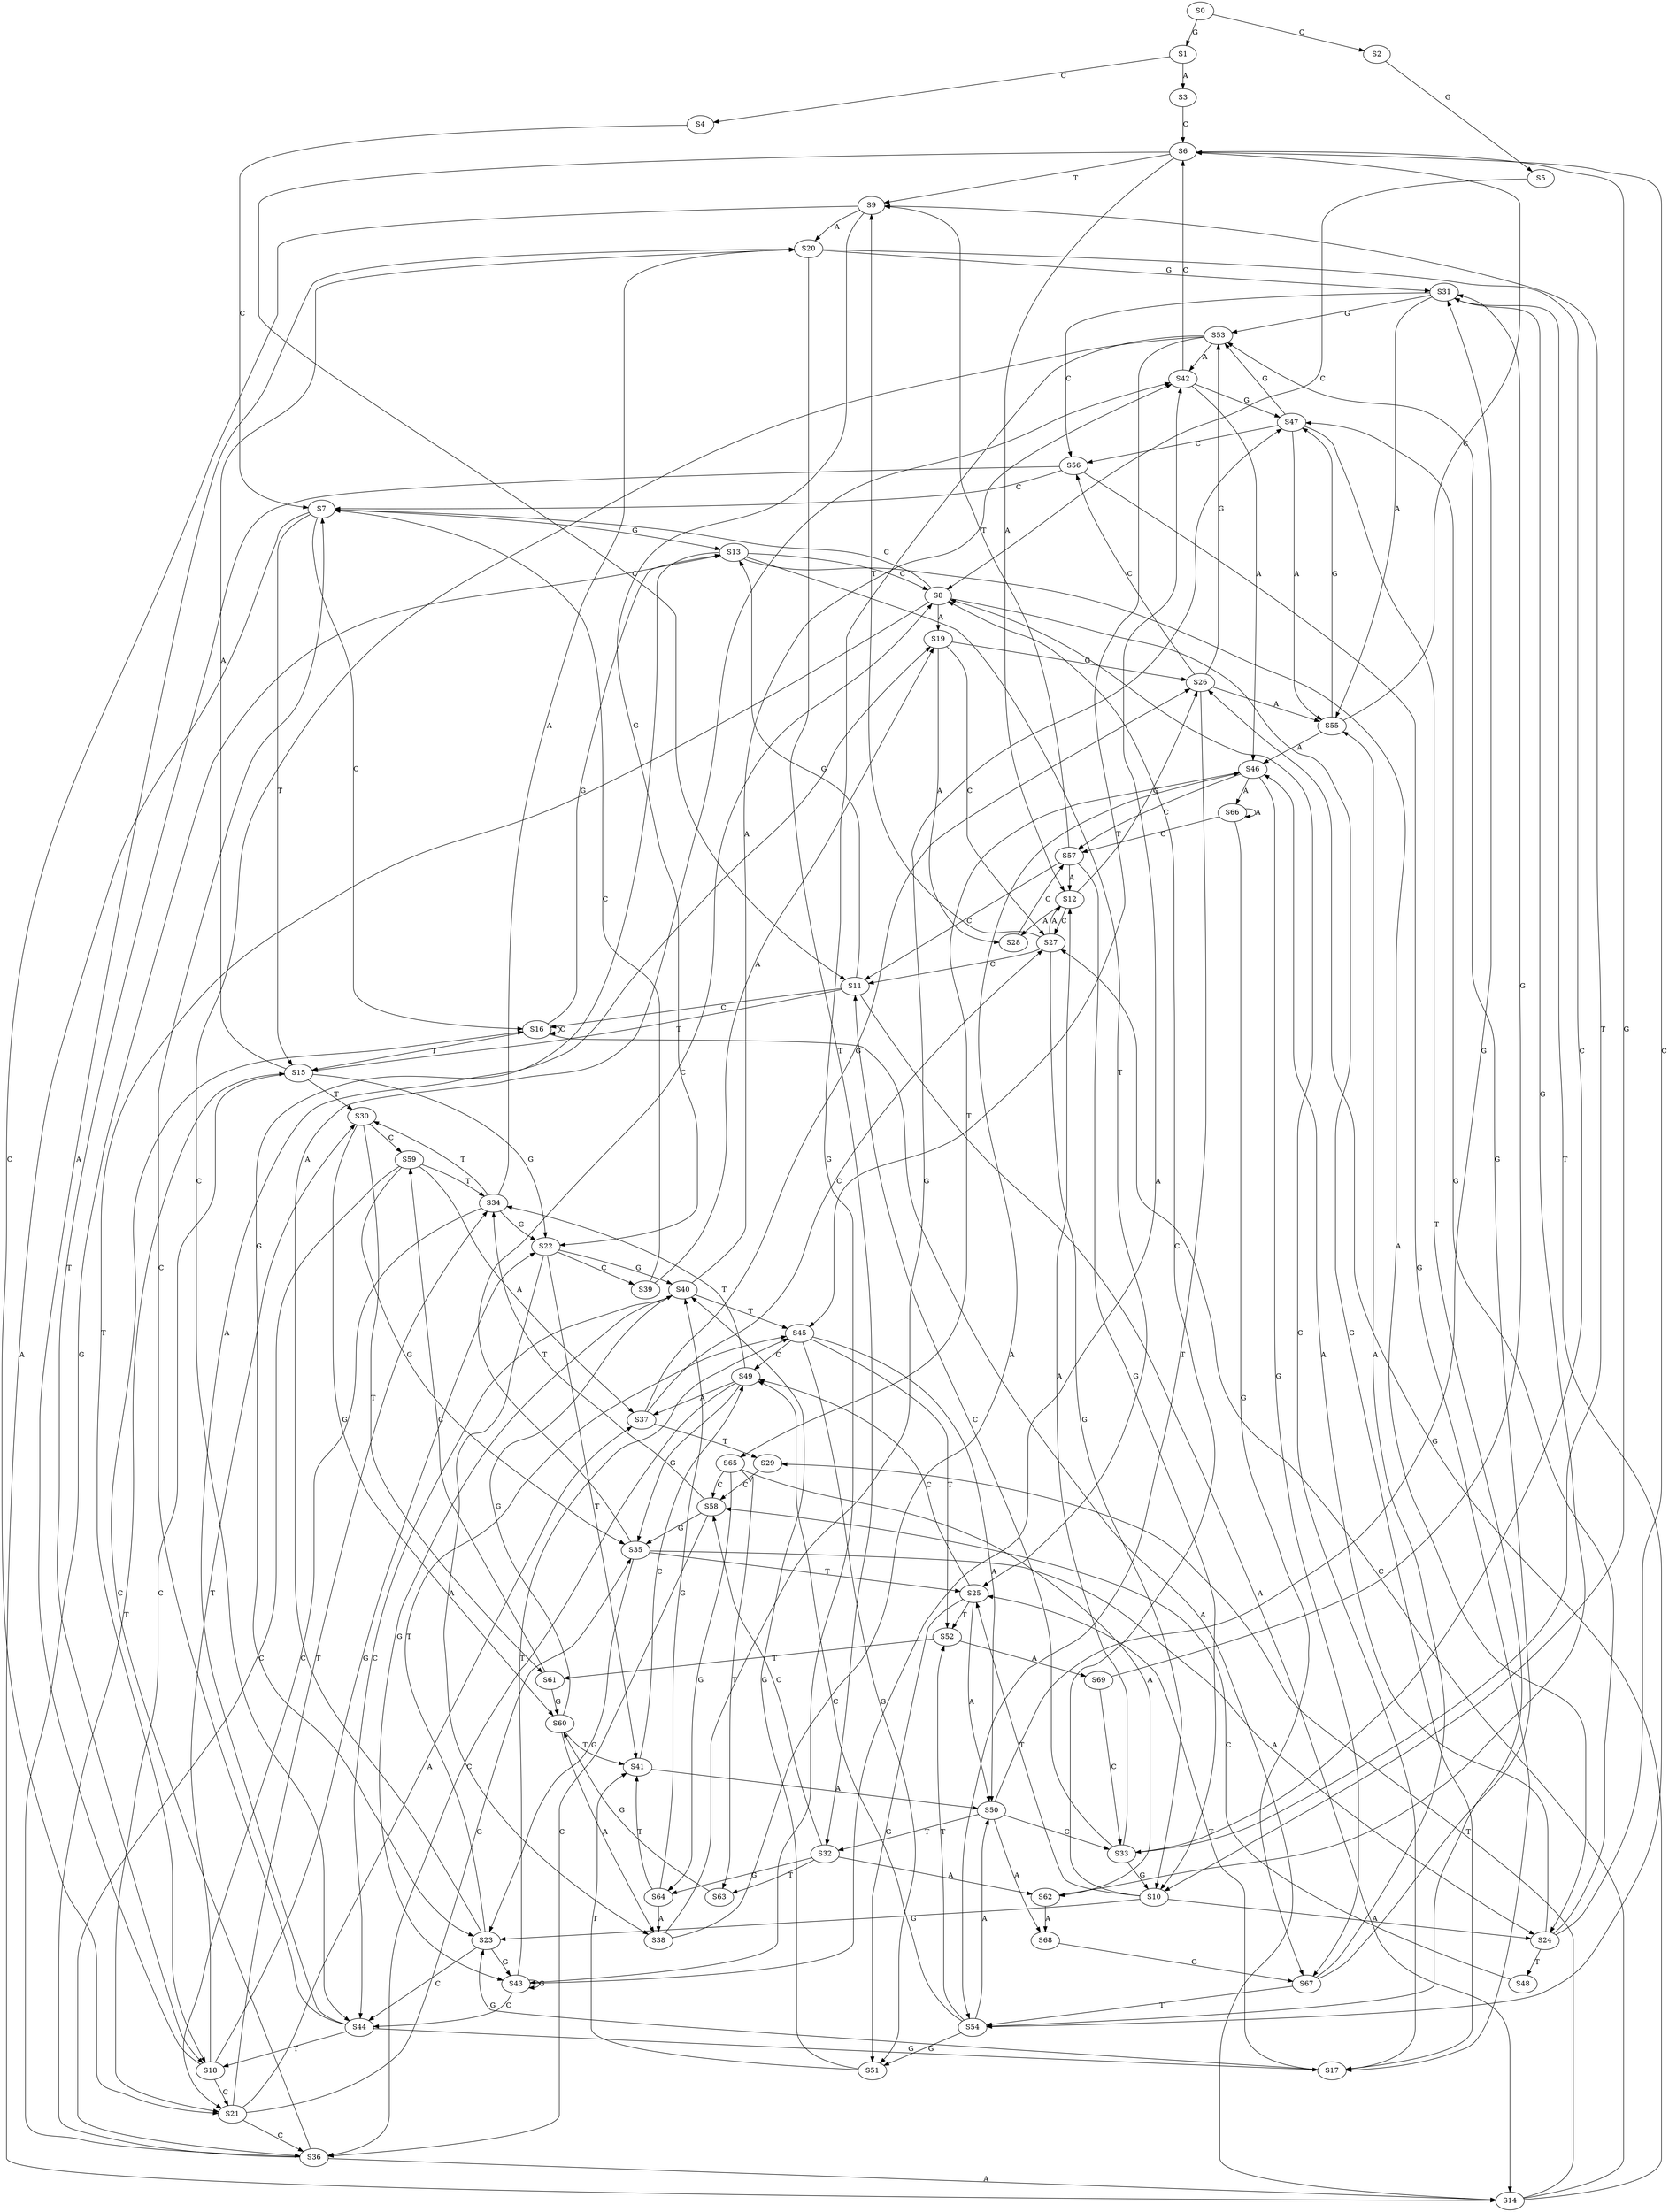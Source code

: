 strict digraph  {
	S0 -> S1 [ label = G ];
	S0 -> S2 [ label = C ];
	S1 -> S3 [ label = A ];
	S1 -> S4 [ label = C ];
	S2 -> S5 [ label = G ];
	S3 -> S6 [ label = C ];
	S4 -> S7 [ label = C ];
	S5 -> S8 [ label = C ];
	S6 -> S9 [ label = T ];
	S6 -> S10 [ label = G ];
	S6 -> S11 [ label = C ];
	S6 -> S12 [ label = A ];
	S7 -> S13 [ label = G ];
	S7 -> S14 [ label = A ];
	S7 -> S15 [ label = T ];
	S7 -> S16 [ label = C ];
	S8 -> S17 [ label = G ];
	S8 -> S18 [ label = T ];
	S8 -> S7 [ label = C ];
	S8 -> S19 [ label = A ];
	S9 -> S20 [ label = A ];
	S9 -> S21 [ label = C ];
	S9 -> S22 [ label = G ];
	S10 -> S23 [ label = G ];
	S10 -> S24 [ label = A ];
	S10 -> S25 [ label = T ];
	S10 -> S8 [ label = C ];
	S11 -> S16 [ label = C ];
	S11 -> S14 [ label = A ];
	S11 -> S15 [ label = T ];
	S11 -> S13 [ label = G ];
	S12 -> S26 [ label = G ];
	S12 -> S27 [ label = C ];
	S12 -> S28 [ label = A ];
	S13 -> S24 [ label = A ];
	S13 -> S23 [ label = G ];
	S13 -> S8 [ label = C ];
	S13 -> S25 [ label = T ];
	S14 -> S26 [ label = G ];
	S14 -> S29 [ label = T ];
	S14 -> S27 [ label = C ];
	S15 -> S22 [ label = G ];
	S15 -> S20 [ label = A ];
	S15 -> S21 [ label = C ];
	S15 -> S30 [ label = T ];
	S16 -> S13 [ label = G ];
	S16 -> S16 [ label = C ];
	S16 -> S14 [ label = A ];
	S16 -> S15 [ label = T ];
	S17 -> S23 [ label = G ];
	S17 -> S8 [ label = C ];
	S17 -> S25 [ label = T ];
	S18 -> S20 [ label = A ];
	S18 -> S21 [ label = C ];
	S18 -> S30 [ label = T ];
	S18 -> S22 [ label = G ];
	S19 -> S26 [ label = G ];
	S19 -> S27 [ label = C ];
	S19 -> S28 [ label = A ];
	S20 -> S31 [ label = G ];
	S20 -> S32 [ label = T ];
	S20 -> S33 [ label = C ];
	S21 -> S34 [ label = T ];
	S21 -> S35 [ label = G ];
	S21 -> S36 [ label = C ];
	S21 -> S37 [ label = A ];
	S22 -> S38 [ label = A ];
	S22 -> S39 [ label = C ];
	S22 -> S40 [ label = G ];
	S22 -> S41 [ label = T ];
	S23 -> S42 [ label = A ];
	S23 -> S43 [ label = G ];
	S23 -> S44 [ label = C ];
	S23 -> S45 [ label = T ];
	S24 -> S46 [ label = A ];
	S24 -> S6 [ label = C ];
	S24 -> S47 [ label = G ];
	S24 -> S48 [ label = T ];
	S25 -> S49 [ label = C ];
	S25 -> S50 [ label = A ];
	S25 -> S51 [ label = G ];
	S25 -> S52 [ label = T ];
	S26 -> S53 [ label = G ];
	S26 -> S54 [ label = T ];
	S26 -> S55 [ label = A ];
	S26 -> S56 [ label = C ];
	S27 -> S9 [ label = T ];
	S27 -> S11 [ label = C ];
	S27 -> S12 [ label = A ];
	S27 -> S10 [ label = G ];
	S28 -> S57 [ label = C ];
	S29 -> S58 [ label = C ];
	S30 -> S59 [ label = C ];
	S30 -> S60 [ label = G ];
	S30 -> S61 [ label = T ];
	S31 -> S54 [ label = T ];
	S31 -> S55 [ label = A ];
	S31 -> S56 [ label = C ];
	S31 -> S53 [ label = G ];
	S32 -> S58 [ label = C ];
	S32 -> S62 [ label = A ];
	S32 -> S63 [ label = T ];
	S32 -> S64 [ label = G ];
	S33 -> S10 [ label = G ];
	S33 -> S9 [ label = T ];
	S33 -> S11 [ label = C ];
	S33 -> S12 [ label = A ];
	S34 -> S22 [ label = G ];
	S34 -> S21 [ label = C ];
	S34 -> S20 [ label = A ];
	S34 -> S30 [ label = T ];
	S35 -> S23 [ label = G ];
	S35 -> S25 [ label = T ];
	S35 -> S8 [ label = C ];
	S35 -> S24 [ label = A ];
	S36 -> S16 [ label = C ];
	S36 -> S14 [ label = A ];
	S36 -> S15 [ label = T ];
	S36 -> S13 [ label = G ];
	S37 -> S29 [ label = T ];
	S37 -> S27 [ label = C ];
	S37 -> S26 [ label = G ];
	S38 -> S47 [ label = G ];
	S38 -> S46 [ label = A ];
	S39 -> S7 [ label = C ];
	S39 -> S19 [ label = A ];
	S40 -> S43 [ label = G ];
	S40 -> S44 [ label = C ];
	S40 -> S42 [ label = A ];
	S40 -> S45 [ label = T ];
	S41 -> S49 [ label = C ];
	S41 -> S50 [ label = A ];
	S42 -> S46 [ label = A ];
	S42 -> S6 [ label = C ];
	S42 -> S47 [ label = G ];
	S43 -> S45 [ label = T ];
	S43 -> S44 [ label = C ];
	S43 -> S43 [ label = G ];
	S43 -> S42 [ label = A ];
	S44 -> S18 [ label = T ];
	S44 -> S7 [ label = C ];
	S44 -> S19 [ label = A ];
	S44 -> S17 [ label = G ];
	S45 -> S50 [ label = A ];
	S45 -> S49 [ label = C ];
	S45 -> S51 [ label = G ];
	S45 -> S52 [ label = T ];
	S46 -> S65 [ label = T ];
	S46 -> S57 [ label = C ];
	S46 -> S66 [ label = A ];
	S46 -> S67 [ label = G ];
	S47 -> S54 [ label = T ];
	S47 -> S55 [ label = A ];
	S47 -> S53 [ label = G ];
	S47 -> S56 [ label = C ];
	S48 -> S58 [ label = C ];
	S49 -> S34 [ label = T ];
	S49 -> S35 [ label = G ];
	S49 -> S37 [ label = A ];
	S49 -> S36 [ label = C ];
	S50 -> S32 [ label = T ];
	S50 -> S31 [ label = G ];
	S50 -> S68 [ label = A ];
	S50 -> S33 [ label = C ];
	S51 -> S41 [ label = T ];
	S51 -> S40 [ label = G ];
	S52 -> S69 [ label = A ];
	S52 -> S61 [ label = T ];
	S53 -> S42 [ label = A ];
	S53 -> S43 [ label = G ];
	S53 -> S45 [ label = T ];
	S53 -> S44 [ label = C ];
	S54 -> S50 [ label = A ];
	S54 -> S49 [ label = C ];
	S54 -> S51 [ label = G ];
	S54 -> S52 [ label = T ];
	S55 -> S46 [ label = A ];
	S55 -> S6 [ label = C ];
	S55 -> S47 [ label = G ];
	S56 -> S7 [ label = C ];
	S56 -> S18 [ label = T ];
	S56 -> S17 [ label = G ];
	S57 -> S12 [ label = A ];
	S57 -> S11 [ label = C ];
	S57 -> S10 [ label = G ];
	S57 -> S9 [ label = T ];
	S58 -> S36 [ label = C ];
	S58 -> S35 [ label = G ];
	S58 -> S34 [ label = T ];
	S59 -> S37 [ label = A ];
	S59 -> S34 [ label = T ];
	S59 -> S36 [ label = C ];
	S59 -> S35 [ label = G ];
	S60 -> S40 [ label = G ];
	S60 -> S41 [ label = T ];
	S60 -> S38 [ label = A ];
	S61 -> S60 [ label = G ];
	S61 -> S59 [ label = C ];
	S62 -> S31 [ label = G ];
	S62 -> S68 [ label = A ];
	S63 -> S60 [ label = G ];
	S64 -> S40 [ label = G ];
	S64 -> S38 [ label = A ];
	S64 -> S41 [ label = T ];
	S65 -> S62 [ label = A ];
	S65 -> S58 [ label = C ];
	S65 -> S64 [ label = G ];
	S65 -> S63 [ label = T ];
	S66 -> S67 [ label = G ];
	S66 -> S57 [ label = C ];
	S66 -> S66 [ label = A ];
	S67 -> S54 [ label = T ];
	S67 -> S55 [ label = A ];
	S67 -> S53 [ label = G ];
	S68 -> S67 [ label = G ];
	S69 -> S33 [ label = C ];
	S69 -> S31 [ label = G ];
}
